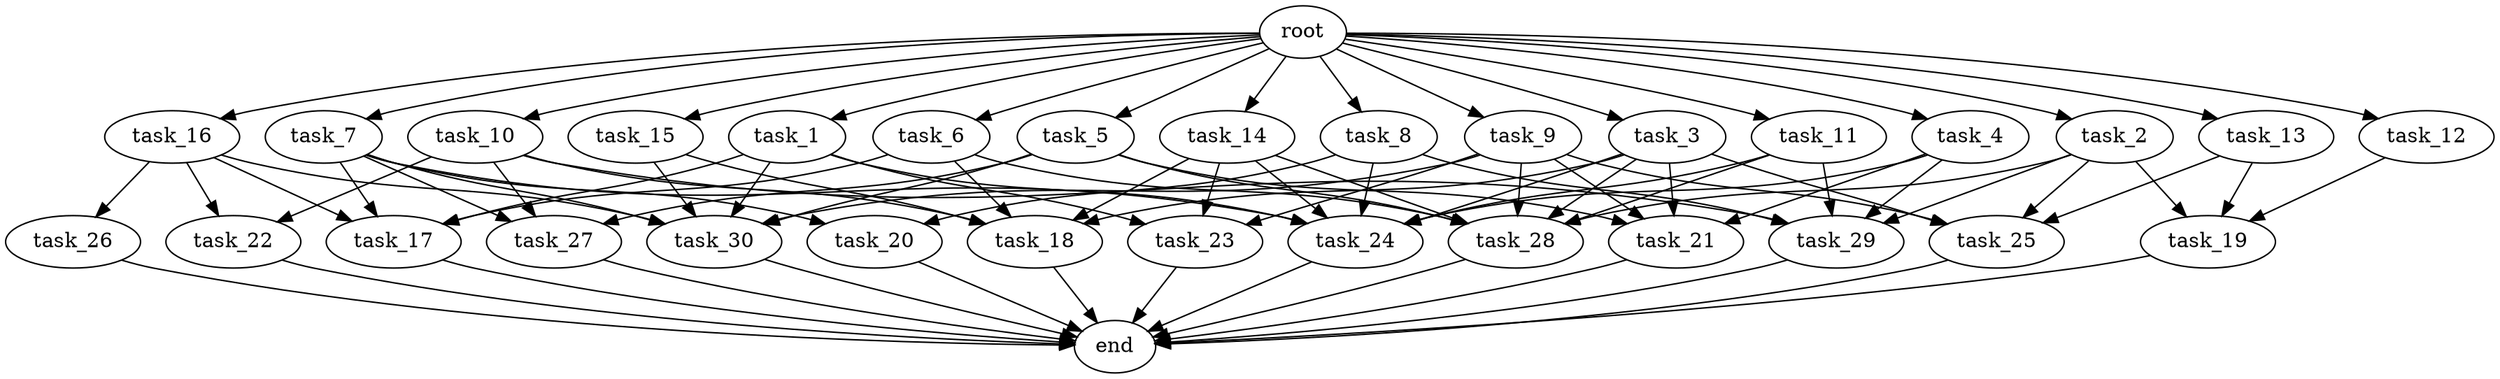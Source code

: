 digraph G {
  root [size="0.000000e+00"];
  task_1 [size="5.111483e+09"];
  task_2 [size="3.099706e+09"];
  task_3 [size="2.165019e+09"];
  task_4 [size="1.810011e+09"];
  task_5 [size="3.339986e+09"];
  task_6 [size="4.996428e+09"];
  task_7 [size="7.199701e+09"];
  task_8 [size="7.199973e+09"];
  task_9 [size="4.579385e+09"];
  task_10 [size="3.908153e+09"];
  task_11 [size="7.538833e+09"];
  task_12 [size="9.208269e+09"];
  task_13 [size="4.802276e+09"];
  task_14 [size="5.967807e+09"];
  task_15 [size="7.950237e+09"];
  task_16 [size="6.670576e+09"];
  task_17 [size="9.378314e+09"];
  task_18 [size="7.776636e+08"];
  task_19 [size="1.073509e+09"];
  task_20 [size="3.707110e+06"];
  task_21 [size="3.129682e+08"];
  task_22 [size="5.012304e+08"];
  task_23 [size="1.131079e+08"];
  task_24 [size="2.743039e+09"];
  task_25 [size="1.094785e+06"];
  task_26 [size="4.451161e+09"];
  task_27 [size="7.287754e+09"];
  task_28 [size="9.612123e+09"];
  task_29 [size="9.732295e+08"];
  task_30 [size="3.681130e+09"];
  end [size="0.000000e+00"];

  root -> task_1 [size="1.000000e-12"];
  root -> task_2 [size="1.000000e-12"];
  root -> task_3 [size="1.000000e-12"];
  root -> task_4 [size="1.000000e-12"];
  root -> task_5 [size="1.000000e-12"];
  root -> task_6 [size="1.000000e-12"];
  root -> task_7 [size="1.000000e-12"];
  root -> task_8 [size="1.000000e-12"];
  root -> task_9 [size="1.000000e-12"];
  root -> task_10 [size="1.000000e-12"];
  root -> task_11 [size="1.000000e-12"];
  root -> task_12 [size="1.000000e-12"];
  root -> task_13 [size="1.000000e-12"];
  root -> task_14 [size="1.000000e-12"];
  root -> task_15 [size="1.000000e-12"];
  root -> task_16 [size="1.000000e-12"];
  task_1 -> task_17 [size="2.344578e+08"];
  task_1 -> task_23 [size="3.770263e+06"];
  task_1 -> task_24 [size="3.918627e+07"];
  task_1 -> task_30 [size="6.135216e+07"];
  task_2 -> task_19 [size="3.578362e+07"];
  task_2 -> task_25 [size="2.736961e+04"];
  task_2 -> task_28 [size="1.373160e+08"];
  task_2 -> task_29 [size="1.946459e+07"];
  task_3 -> task_18 [size="1.555327e+07"];
  task_3 -> task_21 [size="7.824204e+06"];
  task_3 -> task_24 [size="3.918627e+07"];
  task_3 -> task_25 [size="2.736961e+04"];
  task_3 -> task_28 [size="1.373160e+08"];
  task_4 -> task_21 [size="7.824204e+06"];
  task_4 -> task_24 [size="3.918627e+07"];
  task_4 -> task_29 [size="1.946459e+07"];
  task_5 -> task_21 [size="7.824204e+06"];
  task_5 -> task_27 [size="2.429251e+08"];
  task_5 -> task_28 [size="1.373160e+08"];
  task_5 -> task_30 [size="6.135216e+07"];
  task_6 -> task_17 [size="2.344578e+08"];
  task_6 -> task_18 [size="1.555327e+07"];
  task_6 -> task_28 [size="1.373160e+08"];
  task_7 -> task_17 [size="2.344578e+08"];
  task_7 -> task_20 [size="1.853555e+05"];
  task_7 -> task_24 [size="3.918627e+07"];
  task_7 -> task_27 [size="2.429251e+08"];
  task_7 -> task_30 [size="6.135216e+07"];
  task_8 -> task_20 [size="1.853555e+05"];
  task_8 -> task_24 [size="3.918627e+07"];
  task_8 -> task_29 [size="1.946459e+07"];
  task_9 -> task_21 [size="7.824204e+06"];
  task_9 -> task_23 [size="3.770263e+06"];
  task_9 -> task_25 [size="2.736961e+04"];
  task_9 -> task_28 [size="1.373160e+08"];
  task_9 -> task_30 [size="6.135216e+07"];
  task_10 -> task_18 [size="1.555327e+07"];
  task_10 -> task_22 [size="2.506152e+07"];
  task_10 -> task_27 [size="2.429251e+08"];
  task_10 -> task_29 [size="1.946459e+07"];
  task_11 -> task_24 [size="3.918627e+07"];
  task_11 -> task_28 [size="1.373160e+08"];
  task_11 -> task_29 [size="1.946459e+07"];
  task_12 -> task_19 [size="3.578362e+07"];
  task_13 -> task_19 [size="3.578362e+07"];
  task_13 -> task_25 [size="2.736961e+04"];
  task_14 -> task_18 [size="1.555327e+07"];
  task_14 -> task_23 [size="3.770263e+06"];
  task_14 -> task_24 [size="3.918627e+07"];
  task_14 -> task_28 [size="1.373160e+08"];
  task_15 -> task_18 [size="1.555327e+07"];
  task_15 -> task_30 [size="6.135216e+07"];
  task_16 -> task_17 [size="2.344578e+08"];
  task_16 -> task_22 [size="2.506152e+07"];
  task_16 -> task_26 [size="4.451161e+08"];
  task_16 -> task_30 [size="6.135216e+07"];
  task_17 -> end [size="1.000000e-12"];
  task_18 -> end [size="1.000000e-12"];
  task_19 -> end [size="1.000000e-12"];
  task_20 -> end [size="1.000000e-12"];
  task_21 -> end [size="1.000000e-12"];
  task_22 -> end [size="1.000000e-12"];
  task_23 -> end [size="1.000000e-12"];
  task_24 -> end [size="1.000000e-12"];
  task_25 -> end [size="1.000000e-12"];
  task_26 -> end [size="1.000000e-12"];
  task_27 -> end [size="1.000000e-12"];
  task_28 -> end [size="1.000000e-12"];
  task_29 -> end [size="1.000000e-12"];
  task_30 -> end [size="1.000000e-12"];
}
